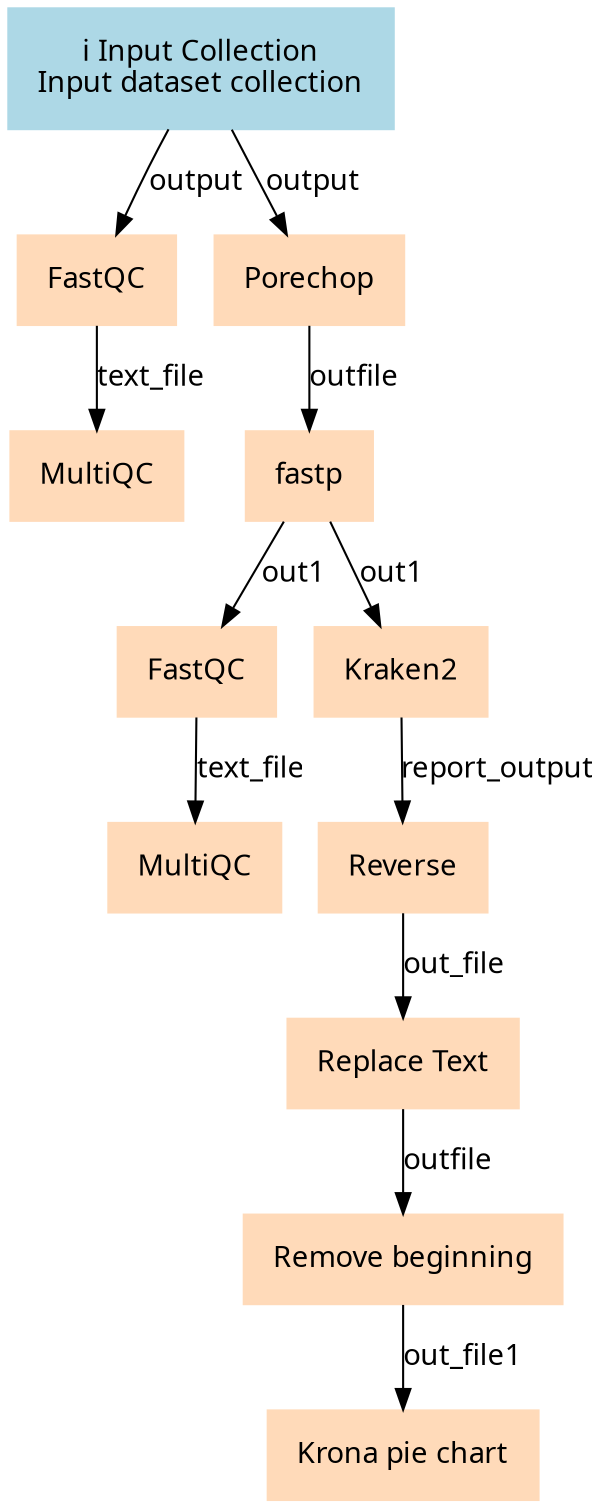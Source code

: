 digraph main {
  node [fontname="Atkinson Hyperlegible", shape=box, color=white,style=filled,color=peachpuff,margin="0.2,0.2"];
  edge [fontname="Atkinson Hyperlegible"];
  0[color=lightblue,label="ℹ️ Input Collection\nInput dataset collection"]
  1[label="FastQC"]
  0 -> 1 [label="output"]
  2[label="Porechop"]
  0 -> 2 [label="output"]
  3[label="MultiQC"]
  1 -> 3 [label="text_file"]
  4[label="fastp"]
  2 -> 4 [label="outfile"]
  5[label="FastQC"]
  4 -> 5 [label="out1"]
  6[label="Kraken2"]
  4 -> 6 [label="out1"]
  7[label="MultiQC"]
  5 -> 7 [label="text_file"]
  8[label="Reverse"]
  6 -> 8 [label="report_output"]
  9[label="Replace Text"]
  8 -> 9 [label="out_file"]
  10[label="Remove beginning"]
  9 -> 10 [label="outfile"]
  11[label="Krona pie chart"]
  10 -> 11 [label="out_file1"]
}
